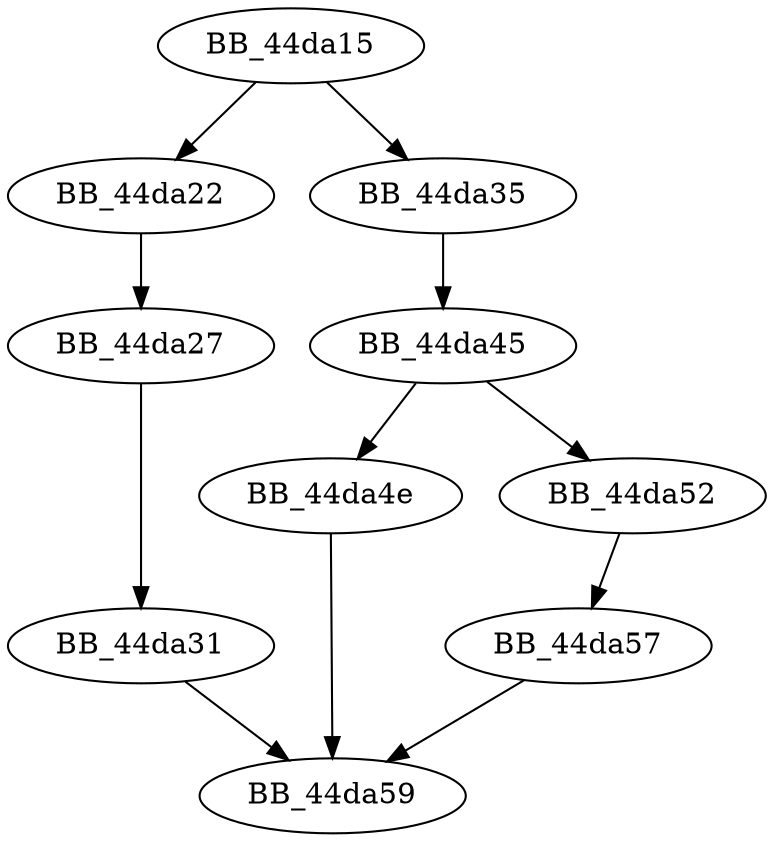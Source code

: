 DiGraph sub_44DA15{
BB_44da15->BB_44da22
BB_44da15->BB_44da35
BB_44da22->BB_44da27
BB_44da27->BB_44da31
BB_44da31->BB_44da59
BB_44da35->BB_44da45
BB_44da45->BB_44da4e
BB_44da45->BB_44da52
BB_44da4e->BB_44da59
BB_44da52->BB_44da57
BB_44da57->BB_44da59
}
